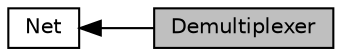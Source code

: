 digraph "Demultiplexer"
{
  bgcolor="transparent";
  edge [fontname="Helvetica",fontsize="10",labelfontname="Helvetica",labelfontsize="10"];
  node [fontname="Helvetica",fontsize="10",shape=box];
  rankdir=LR;
  Node1 [label="Demultiplexer",height=0.2,width=0.4,color="black", fillcolor="grey75", style="filled", fontcolor="black",tooltip="As the role of the Synchronous Event Demultiplexer in Reactor pattern."];
  Node2 [label="Net",height=0.2,width=0.4,color="black",URL="$group__net.html",tooltip="Network module, including event loop in reactor mode and tcp server/client, etc."];
  Node2->Node1 [shape=plaintext, dir="back", style="solid"];
}
